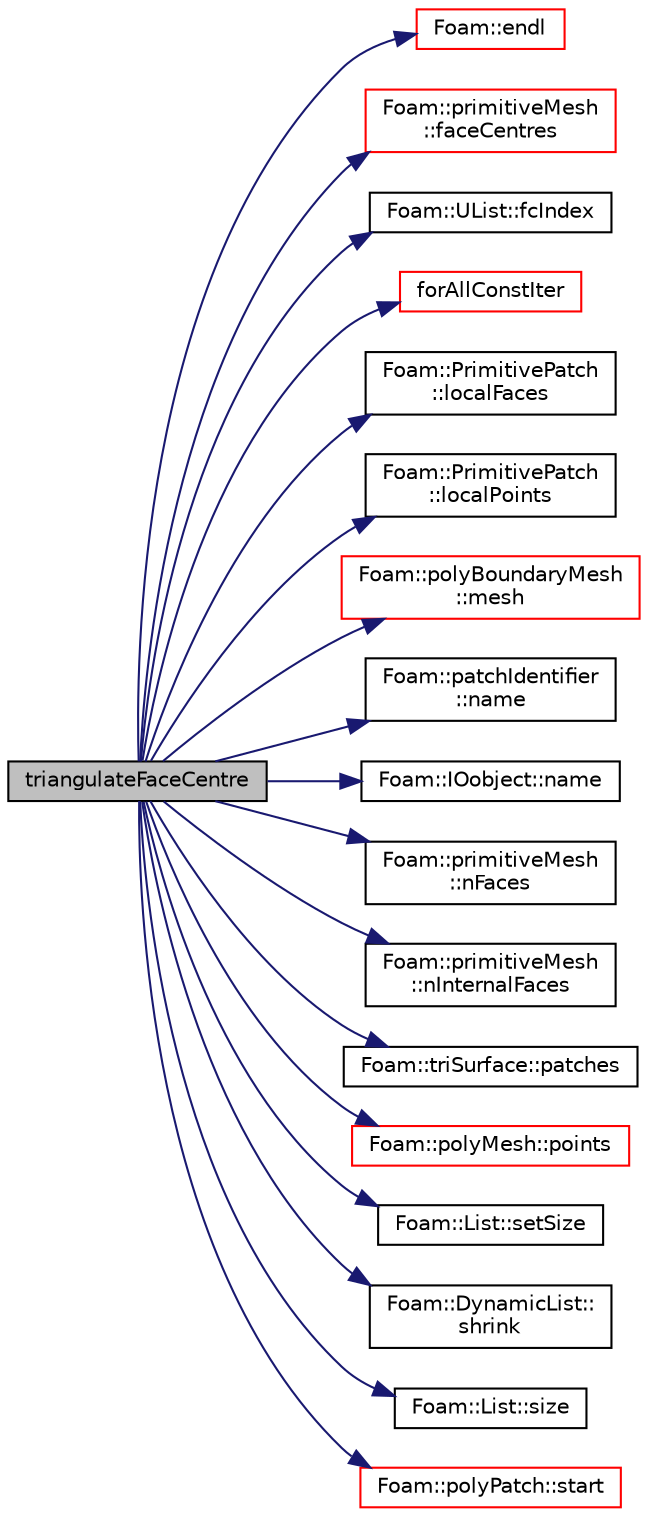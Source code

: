 digraph "triangulateFaceCentre"
{
  bgcolor="transparent";
  edge [fontname="Helvetica",fontsize="10",labelfontname="Helvetica",labelfontsize="10"];
  node [fontname="Helvetica",fontsize="10",shape=record];
  rankdir="LR";
  Node4112 [label="triangulateFaceCentre",height=0.2,width=0.4,color="black", fillcolor="grey75", style="filled", fontcolor="black"];
  Node4112 -> Node4113 [color="midnightblue",fontsize="10",style="solid",fontname="Helvetica"];
  Node4113 [label="Foam::endl",height=0.2,width=0.4,color="red",URL="$a21851.html#a2db8fe02a0d3909e9351bb4275b23ce4",tooltip="Add newline and flush stream. "];
  Node4112 -> Node4115 [color="midnightblue",fontsize="10",style="solid",fontname="Helvetica"];
  Node4115 [label="Foam::primitiveMesh\l::faceCentres",height=0.2,width=0.4,color="red",URL="$a28685.html#a3319847c9ee813a5398d011b08de25a4"];
  Node4112 -> Node4169 [color="midnightblue",fontsize="10",style="solid",fontname="Helvetica"];
  Node4169 [label="Foam::UList::fcIndex",height=0.2,width=0.4,color="black",URL="$a26837.html#a512534dbc231b74b95ff84902c1b2087",tooltip="Return the forward circular index, i.e. the next index. "];
  Node4112 -> Node4170 [color="midnightblue",fontsize="10",style="solid",fontname="Helvetica"];
  Node4170 [label="forAllConstIter",height=0.2,width=0.4,color="red",URL="$a39311.html#ae21e2836509b0fa7f7cedf6493b11b09"];
  Node4112 -> Node4411 [color="midnightblue",fontsize="10",style="solid",fontname="Helvetica"];
  Node4411 [label="Foam::PrimitivePatch\l::localFaces",height=0.2,width=0.4,color="black",URL="$a28693.html#aa4bd29e9c9de3d53e26aa2bf2e803c60",tooltip="Return patch faces addressing into local point list. "];
  Node4112 -> Node4412 [color="midnightblue",fontsize="10",style="solid",fontname="Helvetica"];
  Node4412 [label="Foam::PrimitivePatch\l::localPoints",height=0.2,width=0.4,color="black",URL="$a28693.html#aca6c65ee2831bb6795149af7635640a2",tooltip="Return pointField of points in patch. "];
  Node4112 -> Node4413 [color="midnightblue",fontsize="10",style="solid",fontname="Helvetica"];
  Node4413 [label="Foam::polyBoundaryMesh\l::mesh",height=0.2,width=0.4,color="red",URL="$a28557.html#ae78c91f8ff731c07ccc4351d9fe861ba",tooltip="Return the mesh reference. "];
  Node4112 -> Node4461 [color="midnightblue",fontsize="10",style="solid",fontname="Helvetica"];
  Node4461 [label="Foam::patchIdentifier\l::name",height=0.2,width=0.4,color="black",URL="$a28273.html#acc80e00a8ac919288fb55bd14cc88bf6",tooltip="Return name. "];
  Node4112 -> Node4189 [color="midnightblue",fontsize="10",style="solid",fontname="Helvetica"];
  Node4189 [label="Foam::IOobject::name",height=0.2,width=0.4,color="black",URL="$a27249.html#acc80e00a8ac919288fb55bd14cc88bf6",tooltip="Return name. "];
  Node4112 -> Node4167 [color="midnightblue",fontsize="10",style="solid",fontname="Helvetica"];
  Node4167 [label="Foam::primitiveMesh\l::nFaces",height=0.2,width=0.4,color="black",URL="$a28685.html#abe602c985a3c9ffa67176e969e77ca6f"];
  Node4112 -> Node4416 [color="midnightblue",fontsize="10",style="solid",fontname="Helvetica"];
  Node4416 [label="Foam::primitiveMesh\l::nInternalFaces",height=0.2,width=0.4,color="black",URL="$a28685.html#aa6c7965af1f30d16d9125deb981cbdb0"];
  Node4112 -> Node4491 [color="midnightblue",fontsize="10",style="solid",fontname="Helvetica"];
  Node4491 [label="Foam::triSurface::patches",height=0.2,width=0.4,color="black",URL="$a31961.html#a81f967856b4a58b0c942fe0a0dcdf627"];
  Node4112 -> Node4492 [color="midnightblue",fontsize="10",style="solid",fontname="Helvetica"];
  Node4492 [label="Foam::polyMesh::points",height=0.2,width=0.4,color="red",URL="$a28565.html#ac44123fc1265297c41a43c3b62fdb4c2",tooltip="Return raw points. "];
  Node4112 -> Node4186 [color="midnightblue",fontsize="10",style="solid",fontname="Helvetica"];
  Node4186 [label="Foam::List::setSize",height=0.2,width=0.4,color="black",URL="$a26833.html#aedb985ffeaf1bdbfeccc2a8730405703",tooltip="Reset size of List. "];
  Node4112 -> Node4493 [color="midnightblue",fontsize="10",style="solid",fontname="Helvetica"];
  Node4493 [label="Foam::DynamicList::\lshrink",height=0.2,width=0.4,color="black",URL="$a27005.html#a88964e734acd91f096c914d0cc5a6e75",tooltip="Shrink the allocated space to the number of elements used. "];
  Node4112 -> Node4166 [color="midnightblue",fontsize="10",style="solid",fontname="Helvetica"];
  Node4166 [label="Foam::List::size",height=0.2,width=0.4,color="black",URL="$a26833.html#a8a5f6fa29bd4b500caf186f60245b384",tooltip="Override size to be inconsistent with allocated storage. "];
  Node4112 -> Node4470 [color="midnightblue",fontsize="10",style="solid",fontname="Helvetica"];
  Node4470 [label="Foam::polyPatch::start",height=0.2,width=0.4,color="red",URL="$a28633.html#a6bfd3e3abb11e98bdb4b98671cec1234",tooltip="Return start label of this patch in the polyMesh face list. "];
}

